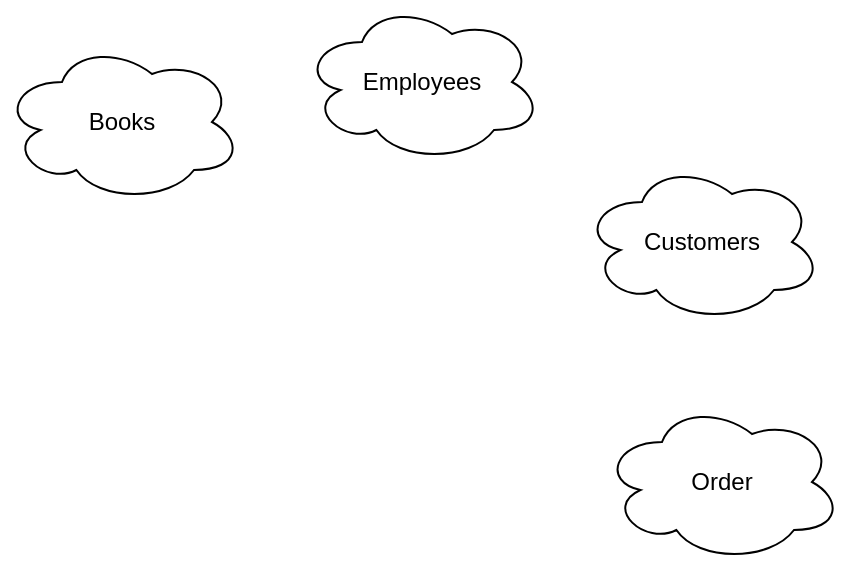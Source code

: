 <mxfile version="10.8.4" type="device"><diagram id="3wgr4GrDRCnYRFQmZJrW" name="Page-1"><mxGraphModel dx="506" dy="369" grid="1" gridSize="10" guides="1" tooltips="1" connect="1" arrows="1" fold="1" page="1" pageScale="1" pageWidth="827" pageHeight="1169" math="0" shadow="0"><root><mxCell id="0"/><mxCell id="1" parent="0"/><mxCell id="-Rym4Ya9nF-TGqWbWMMn-3" value="Books" style="ellipse;shape=cloud;whiteSpace=wrap;html=1;" vertex="1" parent="1"><mxGeometry x="170" y="90" width="120" height="80" as="geometry"/></mxCell><mxCell id="-Rym4Ya9nF-TGqWbWMMn-6" value="Customers" style="ellipse;shape=cloud;whiteSpace=wrap;html=1;" vertex="1" parent="1"><mxGeometry x="460" y="150" width="120" height="80" as="geometry"/></mxCell><mxCell id="-Rym4Ya9nF-TGqWbWMMn-7" value="Employees" style="ellipse;shape=cloud;whiteSpace=wrap;html=1;" vertex="1" parent="1"><mxGeometry x="320" y="70" width="120" height="80" as="geometry"/></mxCell><mxCell id="-Rym4Ya9nF-TGqWbWMMn-8" value="Order" style="ellipse;shape=cloud;whiteSpace=wrap;html=1;" vertex="1" parent="1"><mxGeometry x="470" y="270" width="120" height="80" as="geometry"/></mxCell></root></mxGraphModel></diagram></mxfile>